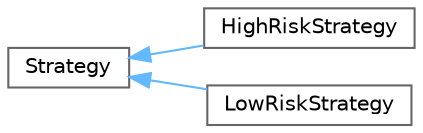 digraph "Graphical Class Hierarchy"
{
 // LATEX_PDF_SIZE
  bgcolor="transparent";
  edge [fontname=Helvetica,fontsize=10,labelfontname=Helvetica,labelfontsize=10];
  node [fontname=Helvetica,fontsize=10,shape=box,height=0.2,width=0.4];
  rankdir="LR";
  Node0 [id="Node000000",label="Strategy",height=0.2,width=0.4,color="grey40", fillcolor="white", style="filled",URL="$classStrategy.html",tooltip=" "];
  Node0 -> Node1 [id="edge1_Node000000_Node000001",dir="back",color="steelblue1",style="solid",tooltip=" "];
  Node1 [id="Node000001",label="HighRiskStrategy",height=0.2,width=0.4,color="grey40", fillcolor="white", style="filled",URL="$classHighRiskStrategy.html",tooltip=" "];
  Node0 -> Node2 [id="edge2_Node000000_Node000002",dir="back",color="steelblue1",style="solid",tooltip=" "];
  Node2 [id="Node000002",label="LowRiskStrategy",height=0.2,width=0.4,color="grey40", fillcolor="white", style="filled",URL="$classLowRiskStrategy.html",tooltip=" "];
}
